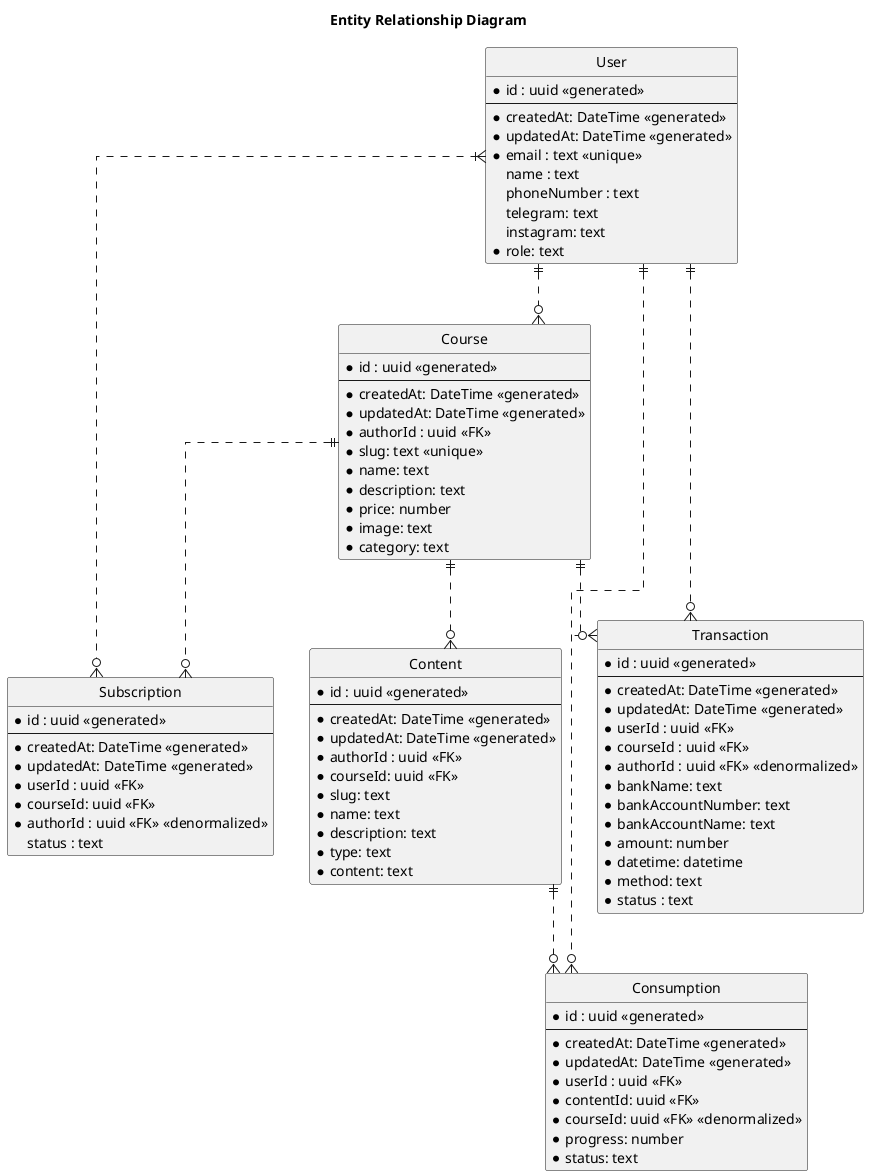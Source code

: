@startuml "Entity Relationship Diagram"
title Entity Relationship Diagram

' hide the spot
hide circle

' avoid problems with angled crows feet
skinparam linetype ortho

entity "User" as user {
  *id : uuid <<generated>>
  --
  *createdAt: DateTime <<generated>>
  *updatedAt: DateTime <<generated>>
  *email : text <<unique>>
  name : text
  phoneNumber : text
  telegram: text
  instagram: text
  *role: text
}

entity "Course" as course {
  *id : uuid <<generated>>
  --
  *createdAt: DateTime <<generated>>
  *updatedAt: DateTime <<generated>>
  *authorId : uuid <<FK>>
  *slug: text <<unique>>
  *name: text
  *description: text
  *price: number
  *image: text
  *category: text
}

entity "Content" as content {
  *id : uuid <<generated>>
  --
  *createdAt: DateTime <<generated>>
  *updatedAt: DateTime <<generated>>
  *authorId : uuid <<FK>>
  *courseId: uuid <<FK>>
  *slug: text
  *name: text
  *description: text
  *type: text
  *content: text
}

entity "Consumption" as consumption {
  *id : uuid <<generated>>
  --
  *createdAt: DateTime <<generated>>
  *updatedAt: DateTime <<generated>>
  *userId : uuid <<FK>>
  *contentId: uuid <<FK>>
  *courseId: uuid <<FK>> <<denormalized>>
  *progress: number
  *status: text
}

entity "Subscription" as subscription {
  *id : uuid <<generated>>
  --
  *createdAt: DateTime <<generated>>
  *updatedAt: DateTime <<generated>>
  *userId : uuid <<FK>>
  *courseId: uuid <<FK>>
  *authorId : uuid <<FK>> <<denormalized>>
  status : text
}

entity "Transaction" as transaction {
  *id : uuid <<generated>>
  --
  *createdAt: DateTime <<generated>>
  *updatedAt: DateTime <<generated>>
  *userId : uuid <<FK>>
  *courseId : uuid <<FK>>
  *authorId : uuid <<FK>> <<denormalized>>
  *bankName: text
  *bankAccountNumber: text
  *bankAccountName: text
  *amount: number
  *datetime: datetime
  *method: text
  *status : text
}

user ||..o{ course
user ||..o{ transaction
user }|.-o{ subscription
user ||..o{ consumption
course ||..o{ transaction
course ||..o{ subscription
course ||..o{ content
content ||..o{ consumption
@enduml
